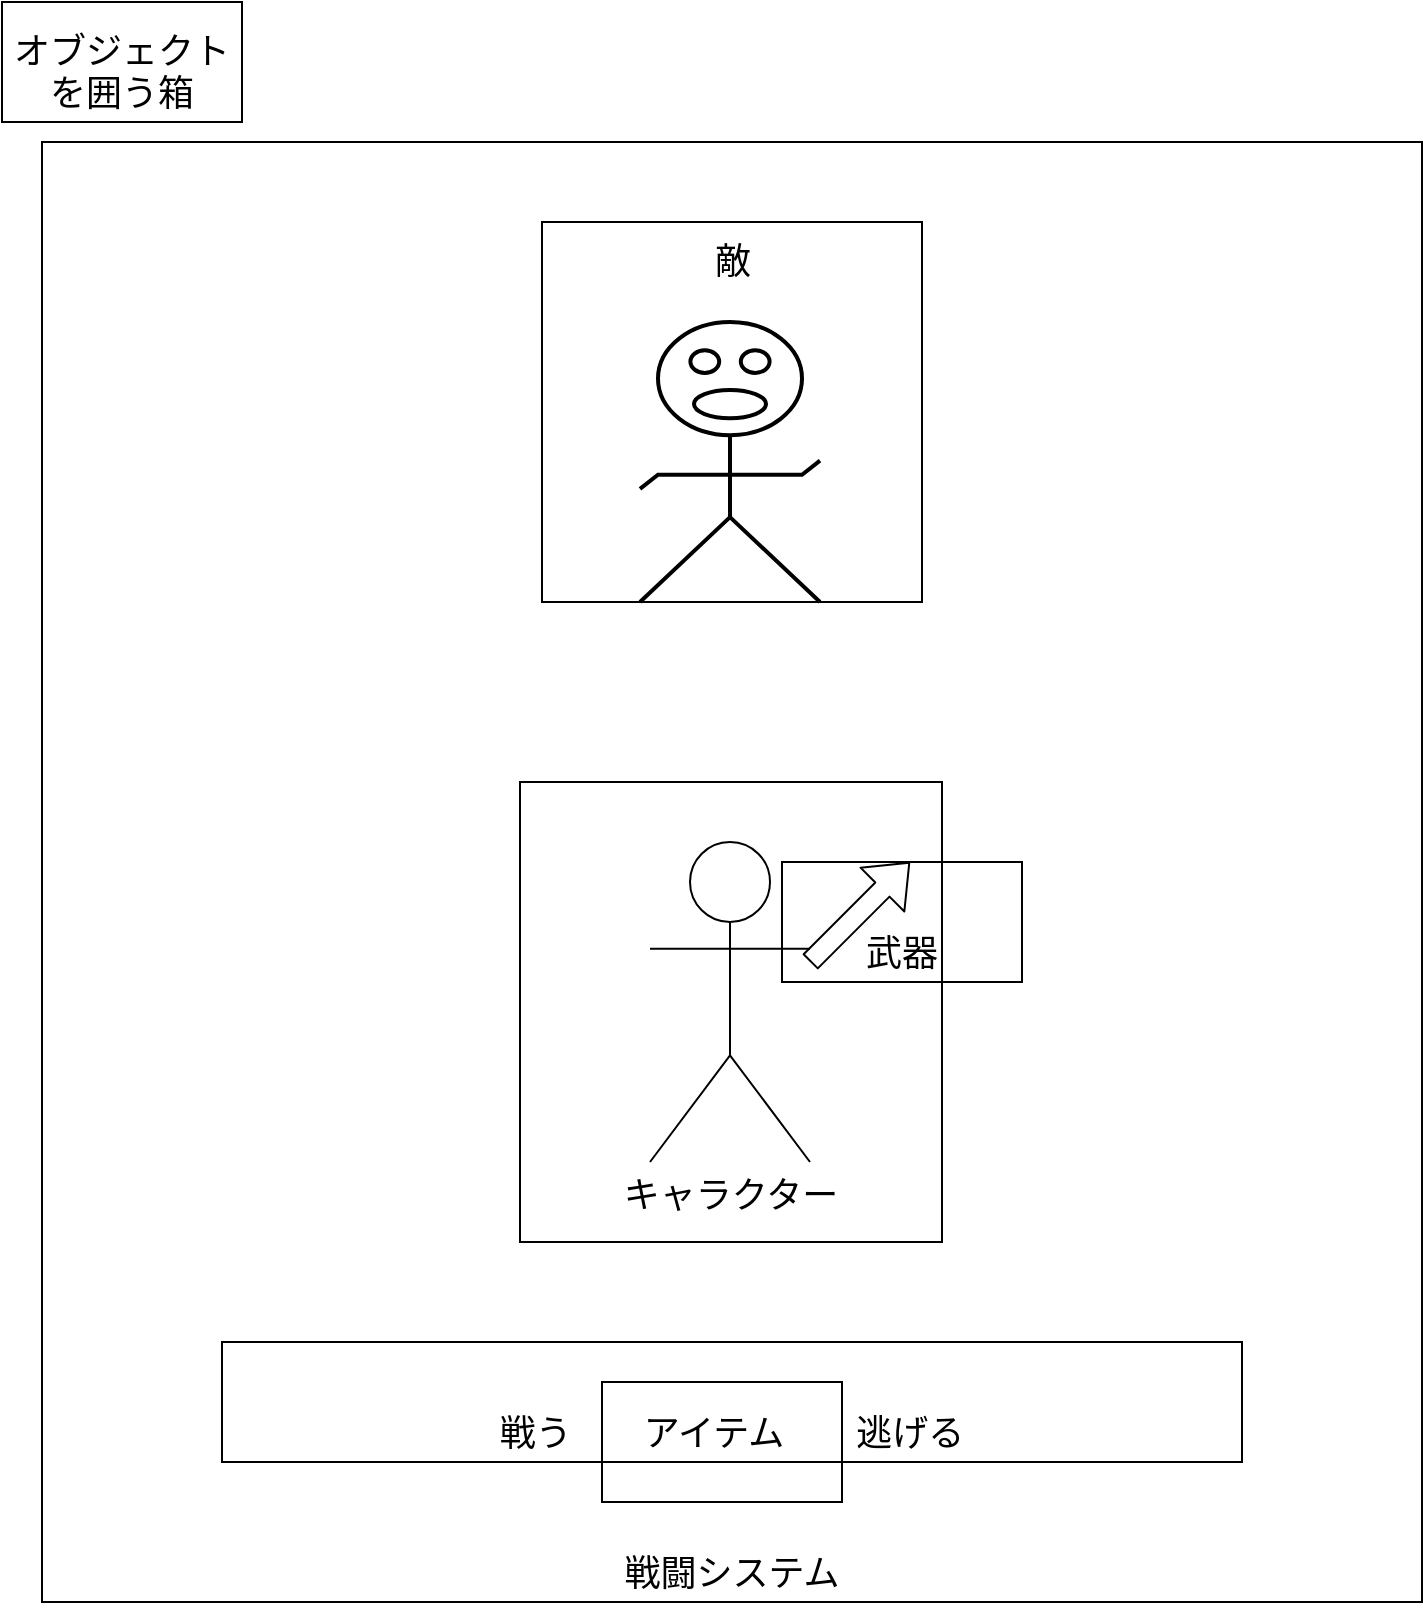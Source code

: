<mxfile>
    <diagram id="rhNi0C1NWXdJnLJ8lDXa" name="戦闘画面">
        <mxGraphModel dx="1374" dy="790" grid="1" gridSize="10" guides="1" tooltips="1" connect="1" arrows="1" fold="1" page="1" pageScale="1" pageWidth="827" pageHeight="1169" math="0" shadow="0">
            <root>
                <mxCell id="0"/>
                <mxCell id="1" parent="0"/>
                <mxCell id="2" value="&lt;font style=&quot;font-size: 18px&quot;&gt;キャラクター&lt;/font&gt;" style="shape=umlActor;verticalLabelPosition=bottom;verticalAlign=top;html=1;outlineConnect=0;" vertex="1" parent="1">
                    <mxGeometry x="374" y="470" width="80" height="160" as="geometry"/>
                </mxCell>
                <mxCell id="5" value="" style="verticalLabelPosition=bottom;html=1;verticalAlign=bottom;strokeWidth=2;shape=mxgraph.lean_mapping.verbal;pointerEvents=1;align=center;" vertex="1" parent="1">
                    <mxGeometry x="369" y="210" width="90" height="140" as="geometry"/>
                </mxCell>
                <mxCell id="6" value="&lt;font style=&quot;font-size: 18px&quot;&gt;敵&lt;/font&gt;" style="text;html=1;align=center;verticalAlign=middle;resizable=0;points=[];autosize=1;strokeColor=none;" vertex="1" parent="1">
                    <mxGeometry x="400" y="170" width="30" height="20" as="geometry"/>
                </mxCell>
                <mxCell id="7" value="戦う　　アイテム　　逃げる" style="rounded=0;whiteSpace=wrap;html=1;verticalAlign=bottom;fontSize=18;" vertex="1" parent="1">
                    <mxGeometry x="160" y="720" width="510" height="60" as="geometry"/>
                </mxCell>
                <mxCell id="8" value="" style="rounded=0;whiteSpace=wrap;html=1;fontSize=18;verticalAlign=bottom;fillColor=none;" vertex="1" parent="1">
                    <mxGeometry x="309" y="440" width="211" height="230" as="geometry"/>
                </mxCell>
                <mxCell id="9" value="" style="rounded=0;whiteSpace=wrap;html=1;fontSize=18;fillColor=none;verticalAlign=bottom;" vertex="1" parent="1">
                    <mxGeometry x="320" y="160" width="190" height="190" as="geometry"/>
                </mxCell>
                <mxCell id="10" value="" style="rounded=0;whiteSpace=wrap;html=1;fontSize=18;fillColor=none;verticalAlign=bottom;" vertex="1" parent="1">
                    <mxGeometry x="350" y="740" width="120" height="60" as="geometry"/>
                </mxCell>
                <mxCell id="11" value="オブジェクトを囲う箱" style="rounded=0;whiteSpace=wrap;html=1;fontSize=18;fillColor=none;verticalAlign=bottom;" vertex="1" parent="1">
                    <mxGeometry x="50" y="50" width="120" height="60" as="geometry"/>
                </mxCell>
                <mxCell id="13" value="" style="shape=flexArrow;endArrow=classic;html=1;fontSize=18;" edge="1" parent="1">
                    <mxGeometry width="50" height="50" relative="1" as="geometry">
                        <mxPoint x="454" y="530" as="sourcePoint"/>
                        <mxPoint x="504" y="480" as="targetPoint"/>
                    </mxGeometry>
                </mxCell>
                <mxCell id="14" value="武器" style="rounded=0;whiteSpace=wrap;html=1;fontSize=18;fillColor=none;verticalAlign=bottom;" vertex="1" parent="1">
                    <mxGeometry x="440" y="480" width="120" height="60" as="geometry"/>
                </mxCell>
                <mxCell id="16" value="戦闘システム" style="rounded=0;whiteSpace=wrap;html=1;fontSize=18;fillColor=none;verticalAlign=bottom;" vertex="1" parent="1">
                    <mxGeometry x="70" y="120" width="690" height="730" as="geometry"/>
                </mxCell>
            </root>
        </mxGraphModel>
    </diagram>
</mxfile>